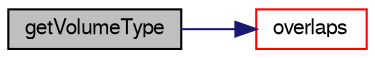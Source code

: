 digraph "getVolumeType"
{
  bgcolor="transparent";
  edge [fontname="FreeSans",fontsize="10",labelfontname="FreeSans",labelfontsize="10"];
  node [fontname="FreeSans",fontsize="10",shape=record];
  rankdir="LR";
  Node72 [label="getVolumeType",height=0.2,width=0.4,color="black", fillcolor="grey75", style="filled", fontcolor="black"];
  Node72 -> Node73 [color="midnightblue",fontsize="10",style="solid",fontname="FreeSans"];
  Node73 [label="overlaps",height=0.2,width=0.4,color="red",URL="$a25030.html#a1915c0938452ba641c6ccf39df02dfad",tooltip="Does (bb of) shape at index overlap bb. "];
}
